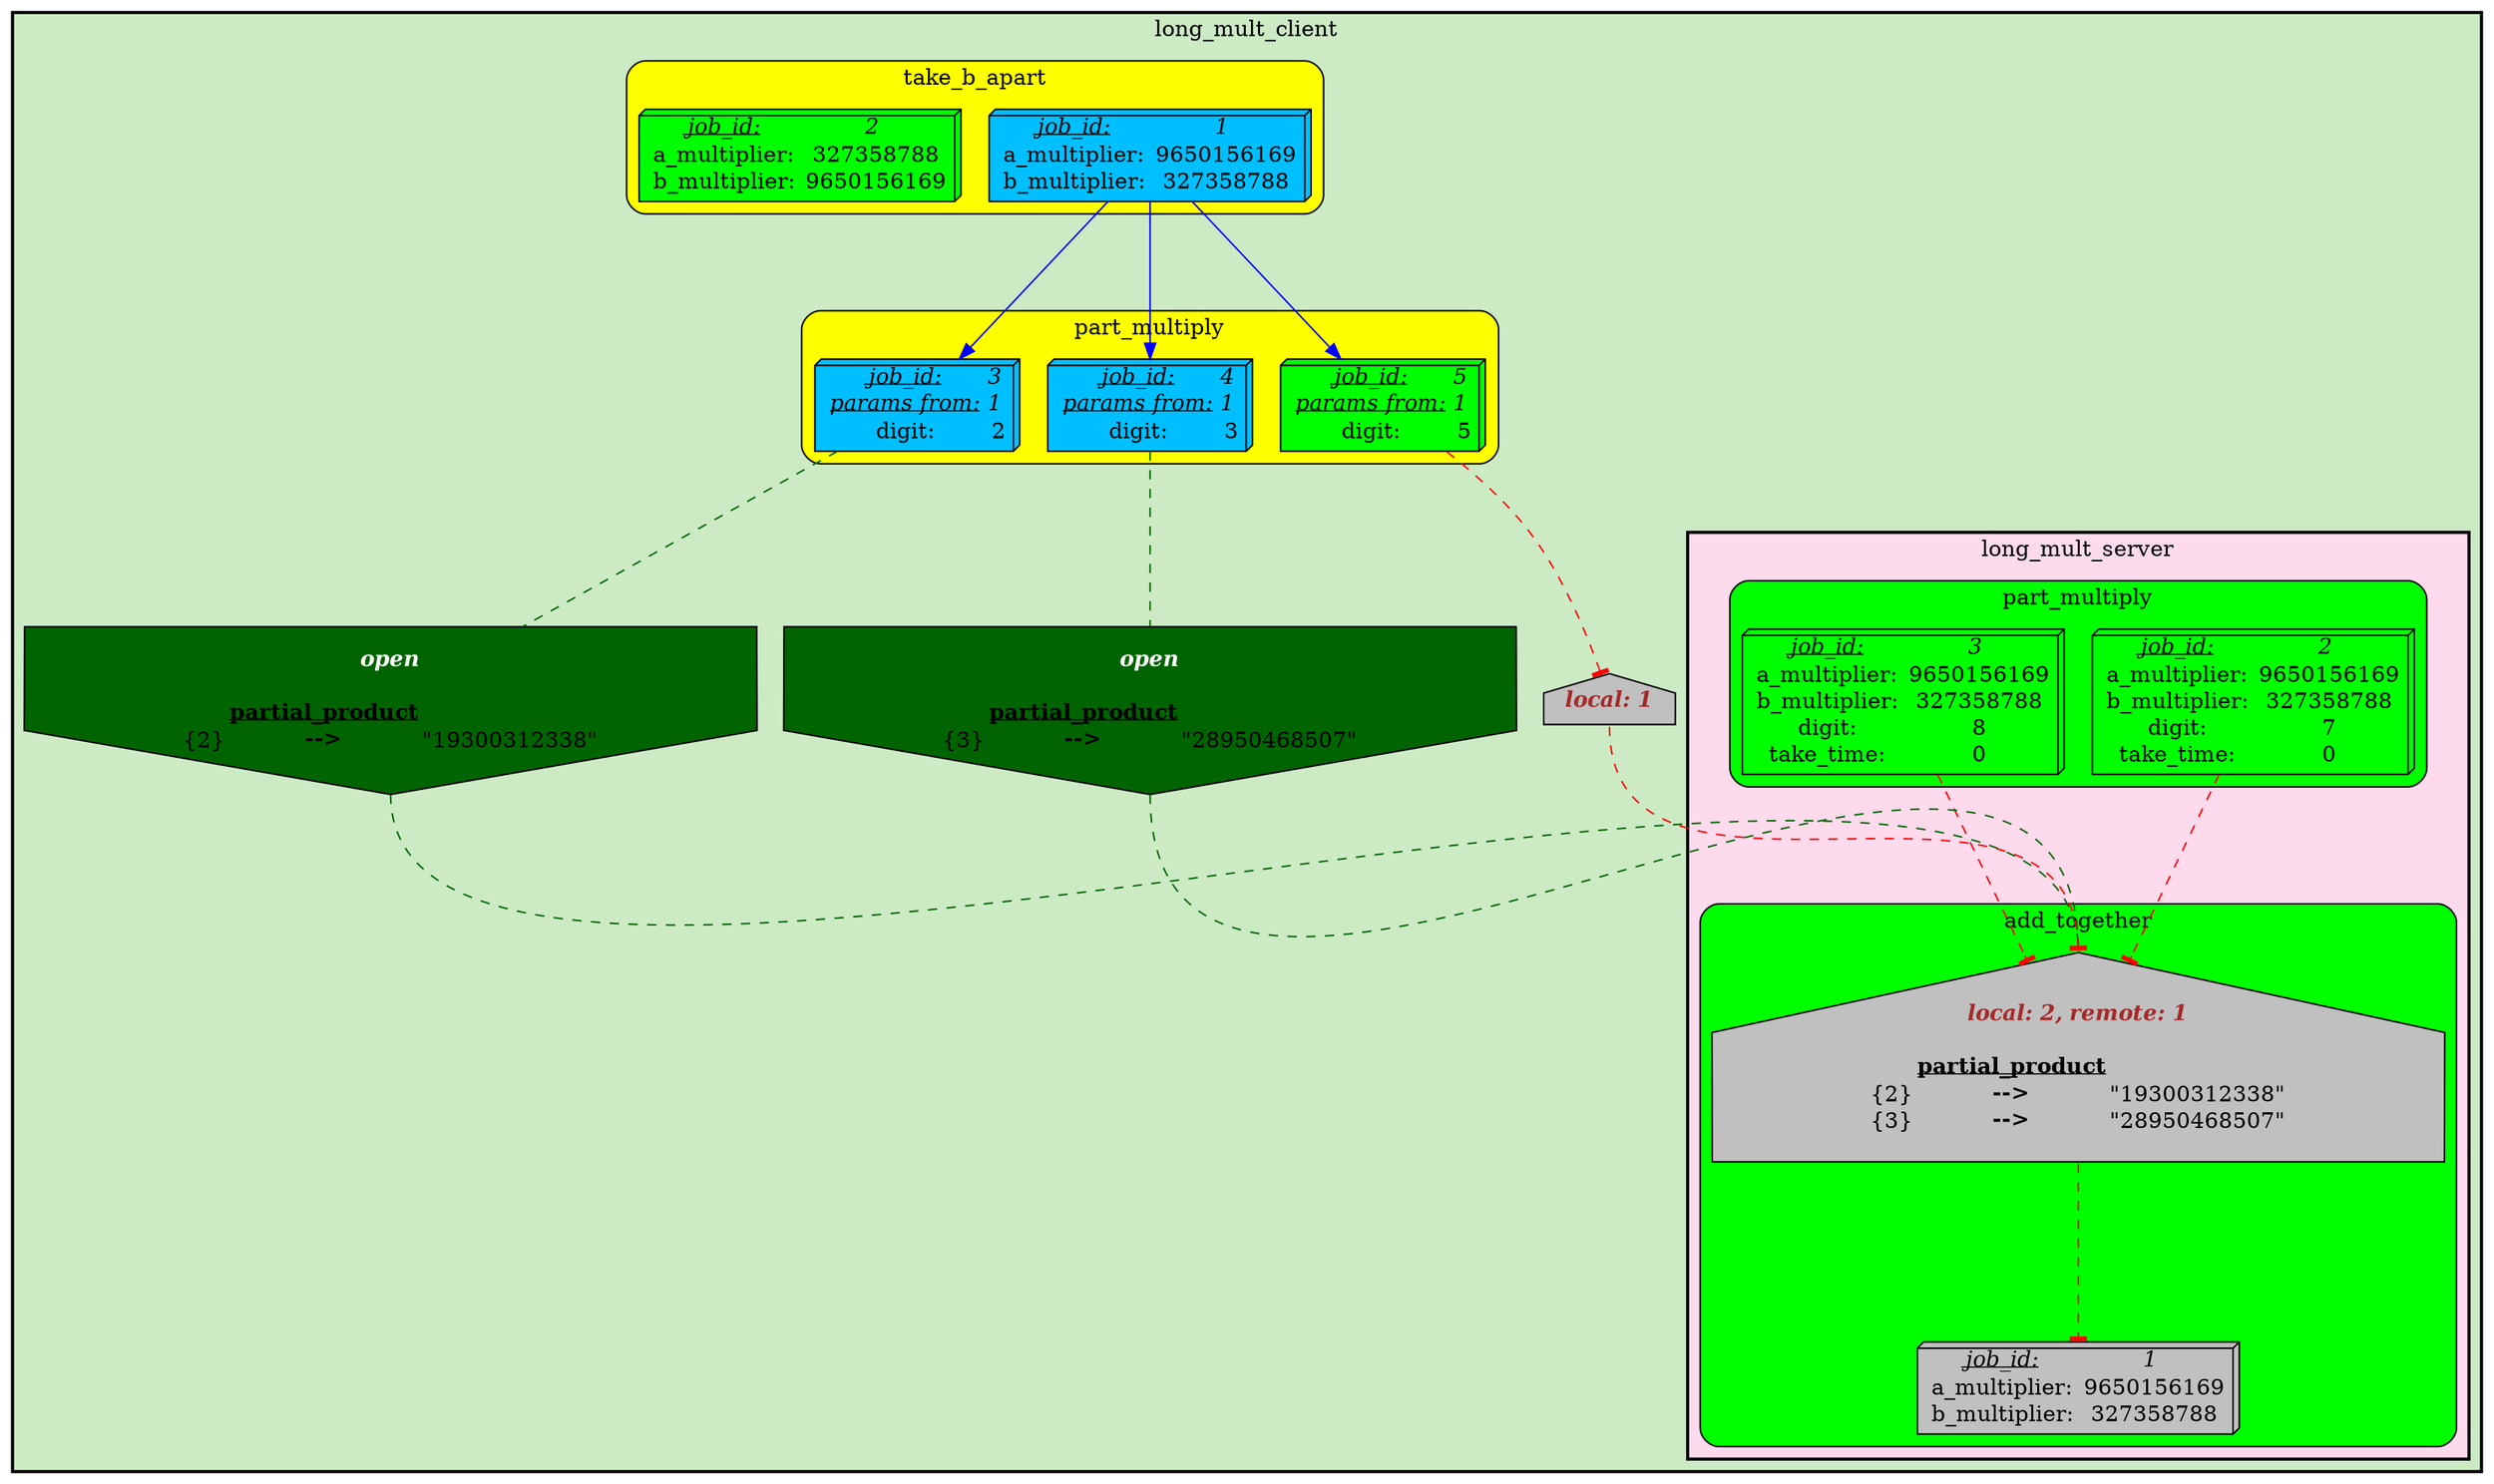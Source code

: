 digraph test {
	ratio="compress"; name = "JobDependencyGraph"; pad = "0"; ranksep = "1.4"; remincross = "true";
	job_1__long_mult_client [fillcolor="DeepSkyBlue", label=<<table border="0" cellborder="0" cellspacing="0" cellpadding="1"><tr><td><u><i>job_id:</i></u></td><td><i>1</i></td></tr><tr><td>a_multiplier:</td><td> 9650156169</td></tr><tr><td>b_multiplier:</td><td> 327358788</td></tr></table>>, shape="box3d", style="filled"];
	job_1__long_mult_server [fillcolor="grey", label=<<table border="0" cellborder="0" cellspacing="0" cellpadding="1"><tr><td><u><i>job_id:</i></u></td><td><i>1</i></td></tr><tr><td>a_multiplier:</td><td> 9650156169</td></tr><tr><td>b_multiplier:</td><td> 327358788</td></tr></table>>, shape="box3d", style="filled"];
	job_2__long_mult_client [fillcolor="green", label=<<table border="0" cellborder="0" cellspacing="0" cellpadding="1"><tr><td><u><i>job_id:</i></u></td><td><i>2</i></td></tr><tr><td>a_multiplier:</td><td> 327358788</td></tr><tr><td>b_multiplier:</td><td> 9650156169</td></tr></table>>, shape="box3d", style="filled"];
	job_2__long_mult_server [fillcolor="green", label=<<table border="0" cellborder="0" cellspacing="0" cellpadding="1"><tr><td><u><i>job_id:</i></u></td><td><i>2</i></td></tr><tr><td>a_multiplier:</td><td> 9650156169</td></tr><tr><td>b_multiplier:</td><td> 327358788</td></tr><tr><td>digit:</td><td> 7</td></tr><tr><td>take_time:</td><td> 0</td></tr></table>>, shape="box3d", style="filled"];
	job_3__long_mult_client [fillcolor="DeepSkyBlue", label=<<table border="0" cellborder="0" cellspacing="0" cellpadding="1"><tr><td><u><i>job_id:</i></u></td><td><i>3</i></td></tr><tr><td><u><i>params from:</i></u></td><td><i>1</i></td></tr><tr><td>digit:</td><td> 2</td></tr></table>>, shape="box3d", style="filled"];
	job_3__long_mult_server [fillcolor="green", label=<<table border="0" cellborder="0" cellspacing="0" cellpadding="1"><tr><td><u><i>job_id:</i></u></td><td><i>3</i></td></tr><tr><td>a_multiplier:</td><td> 9650156169</td></tr><tr><td>b_multiplier:</td><td> 327358788</td></tr><tr><td>digit:</td><td> 8</td></tr><tr><td>take_time:</td><td> 0</td></tr></table>>, shape="box3d", style="filled"];
	job_4__long_mult_client [fillcolor="DeepSkyBlue", label=<<table border="0" cellborder="0" cellspacing="0" cellpadding="1"><tr><td><u><i>job_id:</i></u></td><td><i>4</i></td></tr><tr><td><u><i>params from:</i></u></td><td><i>1</i></td></tr><tr><td>digit:</td><td> 3</td></tr></table>>, shape="box3d", style="filled"];
	job_5__long_mult_client [fillcolor="green", label=<<table border="0" cellborder="0" cellspacing="0" cellpadding="1"><tr><td><u><i>job_id:</i></u></td><td><i>5</i></td></tr><tr><td><u><i>params from:</i></u></td><td><i>1</i></td></tr><tr><td>digit:</td><td> 5</td></tr></table>>, shape="box3d", style="filled"];
	semaphore_1__long_mult_client [fillcolor="darkgreen", label=<<table border="0" cellborder="0" cellspacing="0" cellpadding="1"><tr><td colspan="3"><font color="white"><b><i>open</i></b></font></td></tr><tr><td colspan="3">&nbsp;</td></tr><tr><td></td><td><b><u>partial_product</u></b></td><td></td></tr><tr><td port="semaphore_1__long_mult_client_partial_product_3">{2}</td><td>&nbsp;<b>--&gt;</b>&nbsp;</td><td>&quot;19300312338&quot;</td></tr></table>>, margin="0,0", shape="invhouse", style="filled"];
	semaphore_1__long_mult_server [fillcolor="grey", label=<<table border="0" cellborder="0" cellspacing="0" cellpadding="1"><tr><td colspan="3"><font color="brown"><b><i>local: 2, remote: 1</i></b></font></td></tr><tr><td colspan="3">&nbsp;</td></tr><tr><td></td><td><b><u>partial_product</u></b></td><td></td></tr><tr><td >{2}</td><td>&nbsp;<b>--&gt;</b>&nbsp;</td><td>&quot;19300312338&quot;</td></tr><tr><td >{3}</td><td>&nbsp;<b>--&gt;</b>&nbsp;</td><td>&quot;28950468507&quot;</td></tr></table>>, margin="0,0", shape="house", style="filled"];
	semaphore_2__long_mult_client [fillcolor="darkgreen", label=<<table border="0" cellborder="0" cellspacing="0" cellpadding="1"><tr><td colspan="3"><font color="white"><b><i>open</i></b></font></td></tr><tr><td colspan="3">&nbsp;</td></tr><tr><td></td><td><b><u>partial_product</u></b></td><td></td></tr><tr><td port="semaphore_2__long_mult_client_partial_product_4">{3}</td><td>&nbsp;<b>--&gt;</b>&nbsp;</td><td>&quot;28950468507&quot;</td></tr></table>>, margin="0,0", shape="invhouse", style="filled"];
	semaphore_3__long_mult_client [fillcolor="grey", label=<<table border="0" cellborder="0" cellspacing="0" cellpadding="1"><tr><td colspan="3"><font color="brown"><b><i>local: 1</i></b></font></td></tr></table>>, margin="0,0", shape="house", style="filled"];
	job_1__long_mult_client -> job_3__long_mult_client [color="blue"];
	job_1__long_mult_client -> job_4__long_mult_client [color="blue"];
	job_1__long_mult_client -> job_5__long_mult_client [color="blue"];
	job_2__long_mult_server -> semaphore_1__long_mult_server [arrowhead="tee", color="red", style="dashed"];
	job_3__long_mult_client -> semaphore_1__long_mult_client [arrowhead="none", color="darkgreen", style="dashed"];
	job_3__long_mult_server -> semaphore_1__long_mult_server [arrowhead="tee", color="red", style="dashed"];
	job_4__long_mult_client -> semaphore_2__long_mult_client [arrowhead="none", color="darkgreen", style="dashed"];
	job_5__long_mult_client -> semaphore_3__long_mult_client [arrowhead="tee", color="red", style="dashed"];
	semaphore_1__long_mult_client -> semaphore_1__long_mult_server [arrowhead="none", color="darkgreen", headport="n", style="dashed", tailport="s"];
	semaphore_1__long_mult_server -> job_1__long_mult_server [arrowhead="tee", color="red", headport="n", style="dashed", tailport="s"];
	semaphore_2__long_mult_client -> semaphore_1__long_mult_server [arrowhead="none", color="darkgreen", headport="n", style="dashed", tailport="s"];
	semaphore_3__long_mult_client -> semaphore_1__long_mult_server [arrowhead="tee", color="red", headport="n", style="dashed", tailport="s"];

subgraph cluster_long_mult_client {
	label="long_mult_client";
	style="bold,filled";
	colorscheme="pastel19";
	fillcolor="3";
	color="";
	subgraph cluster_long_mult_server {
		label="long_mult_server";
		style="bold,filled";
		colorscheme="pastel19";
		fillcolor="8";
		color="";
		subgraph cluster_ehive_test_vj_1___add_together {
			label="add_together";
			style="rounded,filled";
			colorscheme="X11";
			fillcolor="green";
			color="";
			job_1__long_mult_server;
			semaphore_1__long_mult_server;
		}
		subgraph cluster_ehive_test_vj_1___part_multiply {
			label="part_multiply";
			style="rounded,filled";
			colorscheme="X11";
			fillcolor="green";
			color="";
			job_2__long_mult_server;
			job_3__long_mult_server;
		}
	}
	subgraph cluster_part_multiply {
		label="part_multiply";
		style="rounded,filled";
		colorscheme="X11";
		fillcolor="yellow";
		color="";
		job_3__long_mult_client;
		job_4__long_mult_client;
		job_5__long_mult_client;
	}
	semaphore_1__long_mult_client;
	semaphore_2__long_mult_client;
	semaphore_3__long_mult_client;
	subgraph cluster_take_b_apart {
		label="take_b_apart";
		style="rounded,filled";
		colorscheme="X11";
		fillcolor="yellow";
		color="";
		job_1__long_mult_client;
		job_2__long_mult_client;
	}
}
}
